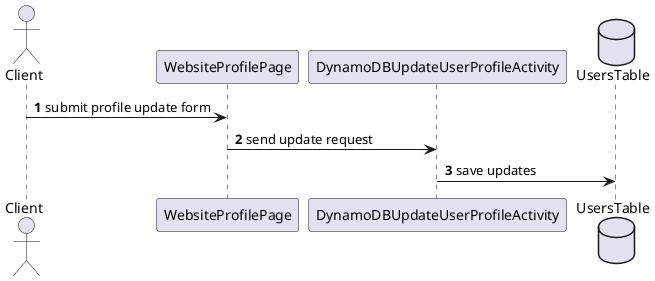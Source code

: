 @startuml
'https://plantuml.com/sequence-diagram
actor Client
participant WebsiteProfilePage
participant DynamoDBUpdateUserProfileActivity
database UsersTable
autonumber

Client -> WebsiteProfilePage: submit profile update form
WebsiteProfilePage -> DynamoDBUpdateUserProfileActivity: send update request
DynamoDBUpdateUserProfileActivity -> UsersTable: save updates
@enduml